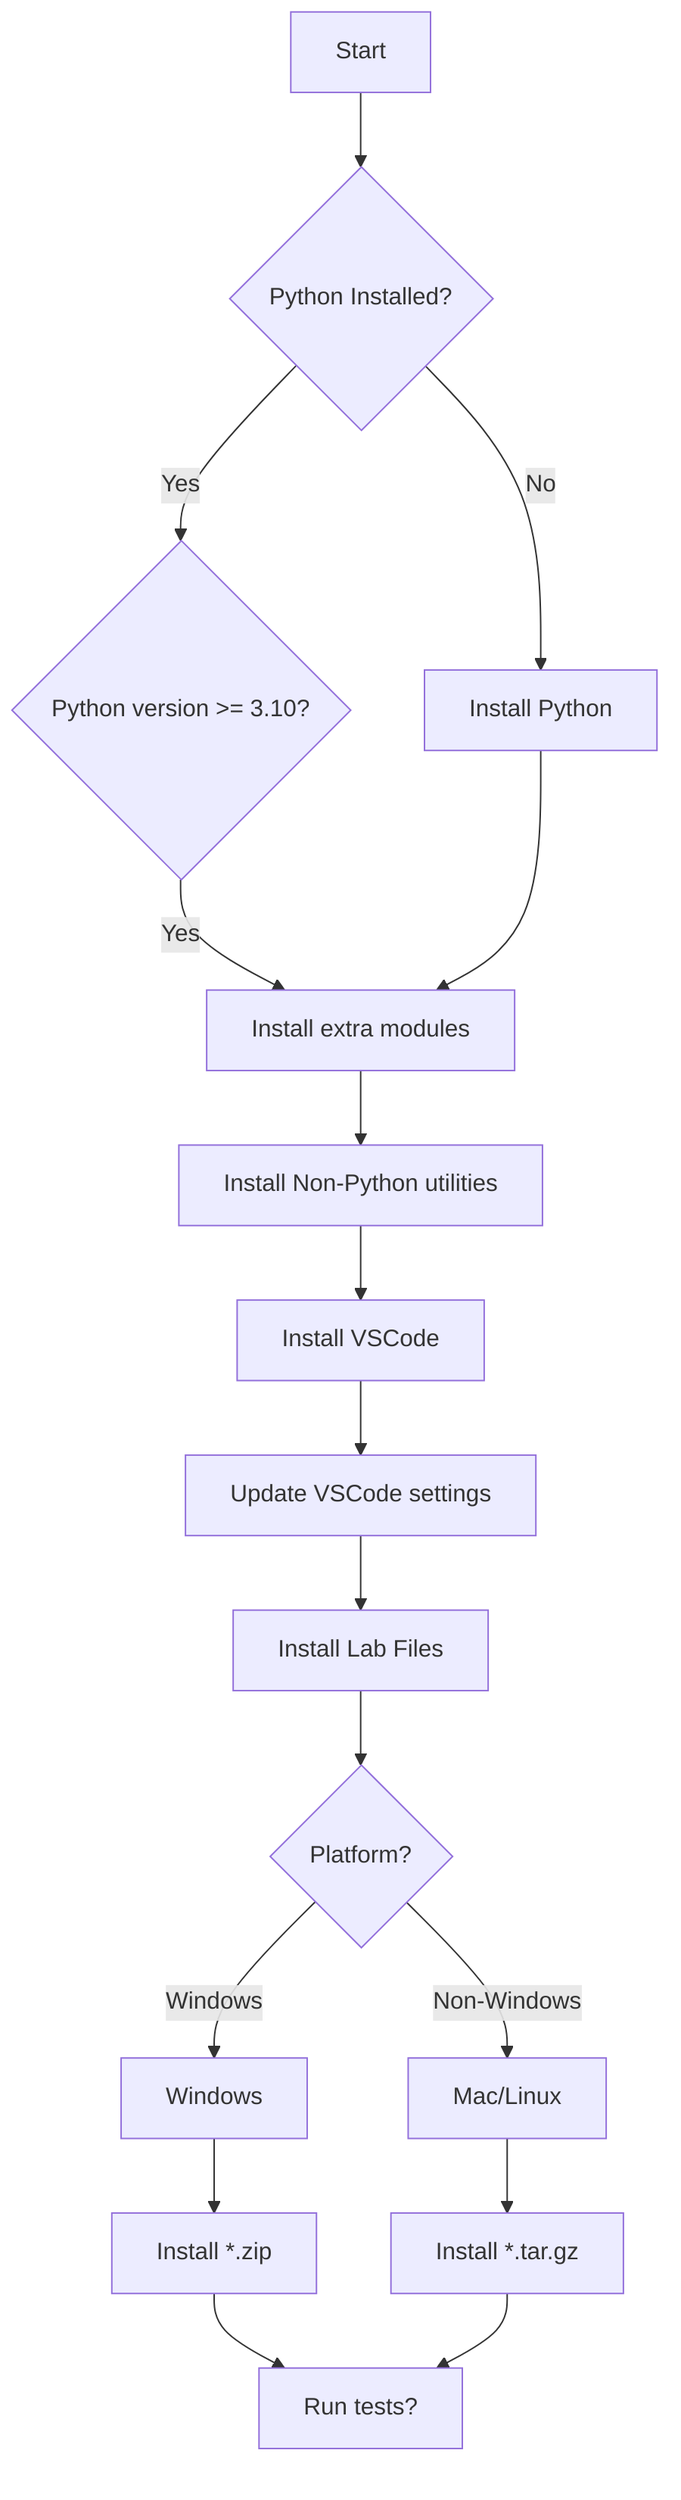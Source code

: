 flowchart TD
    START[Start]
    PY_INSTALLED{Python Installed?}
    PY_VERSION{Python version >= 3.10?}
    INSTALL_PY[Install Python]
    EXTRA[Install extra modules]
    NON_PY[Install Non-Python utilities]
    INSTALL_VSC[Install VSCode]
    VSC_SETTINGS[Update VSCode settings]
    LAB_FILES[Install Lab Files]
    PLATFORM{Platform?}
    WINDOWS[Windows]
    NONWIN[Mac/Linux]
    LAB_ZIP["Install *.zip"]
    LAB_TGZ["Install *.tar.gz"]
    TESTS[Run tests?]

    START --> PY_INSTALLED
    PY_INSTALLED --> |Yes|PY_VERSION
    PY_VERSION --> |Yes|EXTRA
    PY_INSTALLED --> |No|INSTALL_PY
    INSTALL_PY --> EXTRA
    EXTRA --> NON_PY
    NON_PY --> INSTALL_VSC
    INSTALL_VSC --> VSC_SETTINGS
    VSC_SETTINGS --> LAB_FILES
    LAB_FILES --> PLATFORM
    PLATFORM --> |Windows|WINDOWS
    PLATFORM --> |Non-Windows|NONWIN
    WINDOWS --> LAB_ZIP
    NONWIN --> LAB_TGZ
    LAB_ZIP --> TESTS
    LAB_TGZ --> TESTS